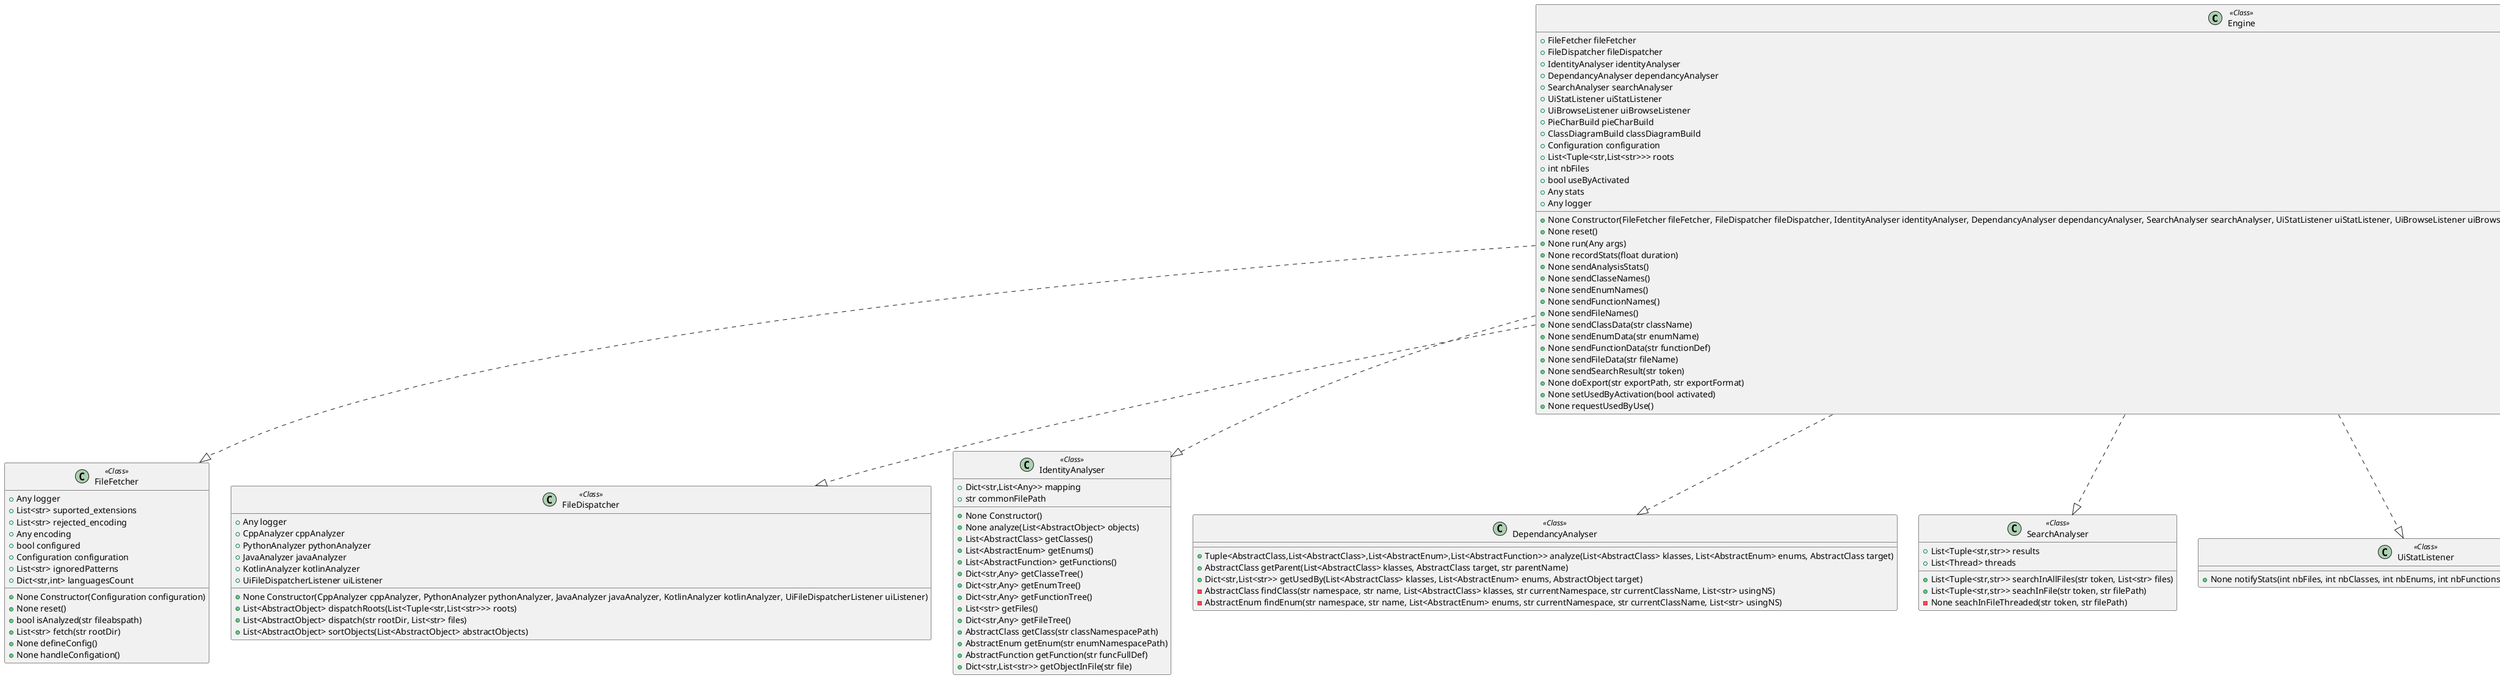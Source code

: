 @startuml
class Engine <<Class>>
{
+ FileFetcher fileFetcher
+ FileDispatcher fileDispatcher
+ IdentityAnalyser identityAnalyser
+ DependancyAnalyser dependancyAnalyser
+ SearchAnalyser searchAnalyser
+ UiStatListener uiStatListener
+ UiBrowseListener uiBrowseListener
+ PieCharBuild pieCharBuild
+ ClassDiagramBuild classDiagramBuild
+ Configuration configuration
+ List<Tuple<str,List<str>>> roots
+ int nbFiles
+ bool useByActivated
+ Any stats
+ Any logger
+None Constructor(FileFetcher fileFetcher, FileDispatcher fileDispatcher, IdentityAnalyser identityAnalyser, DependancyAnalyser dependancyAnalyser, SearchAnalyser searchAnalyser, UiStatListener uiStatListener, UiBrowseListener uiBrowseListener, ClassDiagramBuild classDiagramBuild, PieCharBuild pieCharBuild, Configuration configuration)
+None reset()
+None run(Any args)
+None recordStats(float duration)
+None sendAnalysisStats()
+None sendClasseNames()
+None sendEnumNames()
+None sendFunctionNames()
+None sendFileNames()
+None sendClassData(str className)
+None sendEnumData(str enumName)
+None sendFunctionData(str functionDef)
+None sendFileData(str fileName)
+None sendSearchResult(str token)
+None doExport(str exportPath, str exportFormat)
+None setUsedByActivation(bool activated)
+None requestUsedByUse()
}
class FileFetcher <<Class>>
{
+ Any logger
+ List<str> suported_extensions
+ List<str> rejected_encoding
+ Any encoding
+ bool configured
+ Configuration configuration
+ List<str> ignoredPatterns
+ Dict<str,int> languagesCount
+None Constructor(Configuration configuration)
+None reset()
+bool isAnalyzed(str fileabspath)
+List<str> fetch(str rootDir)
+None defineConfig()
+None handleConfigation()
}
class FileDispatcher <<Class>>
{
+ Any logger
+ CppAnalyzer cppAnalyzer
+ PythonAnalyzer pythonAnalyzer
+ JavaAnalyzer javaAnalyzer
+ KotlinAnalyzer kotlinAnalyzer
+ UiFileDispatcherListener uiListener
+None Constructor(CppAnalyzer cppAnalyzer, PythonAnalyzer pythonAnalyzer, JavaAnalyzer javaAnalyzer, KotlinAnalyzer kotlinAnalyzer, UiFileDispatcherListener uiListener)
+List<AbstractObject> dispatchRoots(List<Tuple<str,List<str>>> roots)
+List<AbstractObject> dispatch(str rootDir, List<str> files)
+List<AbstractObject> sortObjects(List<AbstractObject> abstractObjects)
}
class IdentityAnalyser <<Class>>
{
+ Dict<str,List<Any>> mapping
+ str commonFilePath
+None Constructor()
+None analyze(List<AbstractObject> objects)
+List<AbstractClass> getClasses()
+List<AbstractEnum> getEnums()
+List<AbstractFunction> getFunctions()
+Dict<str,Any> getClasseTree()
+Dict<str,Any> getEnumTree()
+Dict<str,Any> getFunctionTree()
+List<str> getFiles()
+Dict<str,Any> getFileTree()
+AbstractClass getClass(str classNamespacePath)
+AbstractEnum getEnum(str enumNamespacePath)
+AbstractFunction getFunction(str funcFullDef)
+Dict<str,List<str>> getObjectInFile(str file)
}
class DependancyAnalyser <<Class>>
{
+Tuple<AbstractClass,List<AbstractClass>,List<AbstractEnum>,List<AbstractFunction>> analyze(List<AbstractClass> klasses, List<AbstractEnum> enums, AbstractClass target)
+AbstractClass getParent(List<AbstractClass> klasses, AbstractClass target, str parentName)
+Dict<str,List<str>> getUsedBy(List<AbstractClass> klasses, List<AbstractEnum> enums, AbstractObject target)
-AbstractClass findClass(str namespace, str name, List<AbstractClass> klasses, str currentNamespace, str currentClassName, List<str> usingNS)
-AbstractEnum findEnum(str namespace, str name, List<AbstractEnum> enums, str currentNamespace, str currentClassName, List<str> usingNS)
}
class SearchAnalyser <<Class>>
{
+ List<Tuple<str,str>> results
+ List<Thread> threads
+List<Tuple<str,str>> searchInAllFiles(str token, List<str> files)
+List<Tuple<str,str>> seachInFile(str token, str filePath)
-None seachInFileThreaded(str token, str filePath)
}
class UiStatListener <<Class>>
{
+None notifyStats(int nbFiles, int nbClasses, int nbEnums, int nbFunctions, str languagePie, float duration)
}
class UiBrowseListener <<Class>>
{
+None notifyClasseNames(Dict<str,Any> tree)
+None notifyEnumNames(Dict<str,Any> tree)
+None notifyFunctionNames(Dict<str,Any> tree)
+None notifyFileNames(Dict<str,Any> tree)
+None notifyClassData(Dict<str,Any> klass, str mermaidDiag)
+None notifyEnumData(Dict<str,Any> enum, str mermaidDiag)
+None notifyFunctionData(Dict<str,Any> function)
+None notifyFileData(Dict<str,Any> file)
+None notifySearchResult(List<Tuple<str,str>> searchRes)
+None notifyUsedByUse(bool activated)
}
class ClassDiagramBuild <<Class>>
{
+ List<AbstractClass> klasses
+ List<AbstractEnum> enums
+ List<Tuple<str,str>> relations
+ List<Tuple<str,str>> parents
+ AbstractObject target
+None Constructor()
+None reset()
+None createClass(AbstractClass target, List<AbstractClass> linkedClasses, List<AbstractEnum> linkedEnums, List<AbstractFunction> linkedFunctions)
+None createEnum(AbstractEnum target)
+str build()
-None addInheritance(AbstractClass target, AbstractObject linkedObject)
-None addDependancy(AbstractObject target, AbstractObject linkedObject)
-None addClass(AbstractClass abstractClass)
-None addEnum(AbstractEnum abstractEnum)
-str getVisibilityMark(str text)
-str getTypeString(str type)
}
class PieCharBuild <<Class>>
{
+ Dict<str,int> categories
+None Constructor()
+None reset()
+None addValue(str label, int value)
+str build(str title)
}
class Configuration <<Class>>
{
+ Any logger
+ Any config
+ Dict<str,List<Tuple<str,str>>> definition
+None Constructor()
+bool load(str path)
+None defineConfig(str section, str name, str comment)
+str get(str section, str name)
+int getInt(str section, str name)
+float getFloat(str section, str name)
+bool getBool(str section, str name)
+List<Any> getList(str section, str name)
+None generateTemplate(str path)
}
Engine ..|> FileFetcher
Engine ..|> FileDispatcher
Engine ..|> IdentityAnalyser
Engine ..|> DependancyAnalyser
Engine ..|> SearchAnalyser
Engine ..|> UiStatListener
Engine ..|> UiBrowseListener
Engine ..|> ClassDiagramBuild
Engine ..|> PieCharBuild
Engine ..|> Configuration
@enduml

